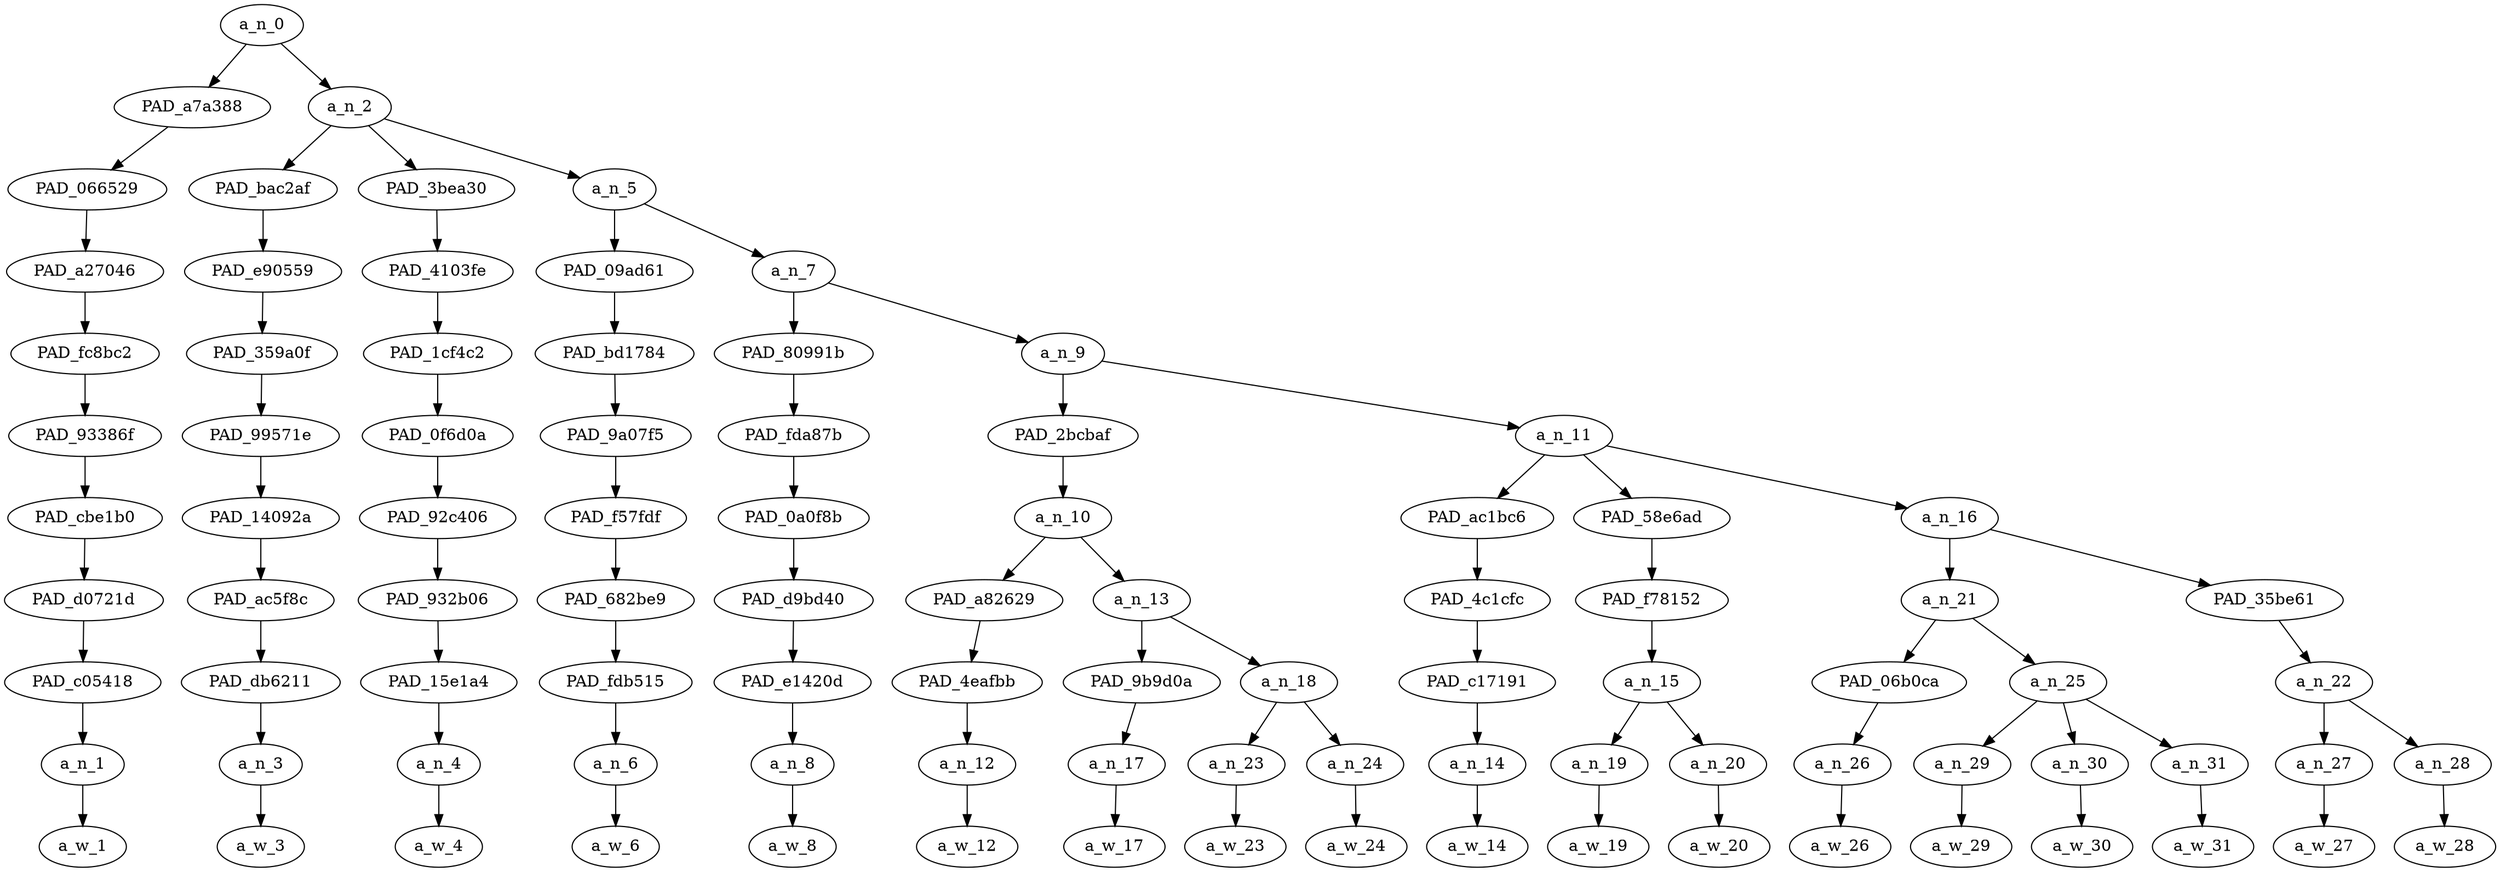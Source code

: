 strict digraph "" {
	a_n_0	[div_dir=1,
		index=0,
		level=10,
		pos="1.2803819444444444,10!",
		text_span="[0, 1, 2, 3, 4, 5, 6, 7, 8, 9, 10, 11, 12, 13, 14, 15, 16, 17]",
		value=1.00000000];
	PAD_a7a388	[div_dir=-1,
		index=0,
		level=9,
		pos="0.0,9!",
		text_span="[0]",
		value=0.03482646];
	a_n_0 -> PAD_a7a388;
	a_n_2	[div_dir=1,
		index=1,
		level=9,
		pos="2.560763888888889,9!",
		text_span="[1, 2, 3, 4, 5, 6, 7, 8, 9, 10, 11, 12, 13, 14, 15, 16, 17]",
		value=0.96510210];
	a_n_0 -> a_n_2;
	PAD_066529	[div_dir=-1,
		index=0,
		level=8,
		pos="0.0,8!",
		text_span="[0]",
		value=0.03482646];
	PAD_a7a388 -> PAD_066529;
	PAD_a27046	[div_dir=-1,
		index=0,
		level=7,
		pos="0.0,7!",
		text_span="[0]",
		value=0.03482646];
	PAD_066529 -> PAD_a27046;
	PAD_fc8bc2	[div_dir=-1,
		index=0,
		level=6,
		pos="0.0,6!",
		text_span="[0]",
		value=0.03482646];
	PAD_a27046 -> PAD_fc8bc2;
	PAD_93386f	[div_dir=-1,
		index=0,
		level=5,
		pos="0.0,5!",
		text_span="[0]",
		value=0.03482646];
	PAD_fc8bc2 -> PAD_93386f;
	PAD_cbe1b0	[div_dir=-1,
		index=0,
		level=4,
		pos="0.0,4!",
		text_span="[0]",
		value=0.03482646];
	PAD_93386f -> PAD_cbe1b0;
	PAD_d0721d	[div_dir=-1,
		index=0,
		level=3,
		pos="0.0,3!",
		text_span="[0]",
		value=0.03482646];
	PAD_cbe1b0 -> PAD_d0721d;
	PAD_c05418	[div_dir=-1,
		index=0,
		level=2,
		pos="0.0,2!",
		text_span="[0]",
		value=0.03482646];
	PAD_d0721d -> PAD_c05418;
	a_n_1	[div_dir=-1,
		index=0,
		level=1,
		pos="0.0,1!",
		text_span="[0]",
		value=0.03482646];
	PAD_c05418 -> a_n_1;
	a_w_1	[div_dir=0,
		index=0,
		level=0,
		pos="0,0!",
		text_span="[0]",
		value=yeah];
	a_n_1 -> a_w_1;
	PAD_bac2af	[div_dir=1,
		index=1,
		level=8,
		pos="1.0,8!",
		text_span="[1]",
		value=0.02974362];
	a_n_2 -> PAD_bac2af;
	PAD_3bea30	[div_dir=-1,
		index=2,
		level=8,
		pos="2.0,8!",
		text_span="[2]",
		value=0.02537607];
	a_n_2 -> PAD_3bea30;
	a_n_5	[div_dir=1,
		index=3,
		level=8,
		pos="4.682291666666667,8!",
		text_span="[3, 4, 5, 6, 7, 8, 9, 10, 11, 12, 13, 14, 15, 16, 17]",
		value=0.90987657];
	a_n_2 -> a_n_5;
	PAD_e90559	[div_dir=1,
		index=1,
		level=7,
		pos="1.0,7!",
		text_span="[1]",
		value=0.02974362];
	PAD_bac2af -> PAD_e90559;
	PAD_359a0f	[div_dir=1,
		index=1,
		level=6,
		pos="1.0,6!",
		text_span="[1]",
		value=0.02974362];
	PAD_e90559 -> PAD_359a0f;
	PAD_99571e	[div_dir=1,
		index=1,
		level=5,
		pos="1.0,5!",
		text_span="[1]",
		value=0.02974362];
	PAD_359a0f -> PAD_99571e;
	PAD_14092a	[div_dir=1,
		index=1,
		level=4,
		pos="1.0,4!",
		text_span="[1]",
		value=0.02974362];
	PAD_99571e -> PAD_14092a;
	PAD_ac5f8c	[div_dir=1,
		index=1,
		level=3,
		pos="1.0,3!",
		text_span="[1]",
		value=0.02974362];
	PAD_14092a -> PAD_ac5f8c;
	PAD_db6211	[div_dir=1,
		index=1,
		level=2,
		pos="1.0,2!",
		text_span="[1]",
		value=0.02974362];
	PAD_ac5f8c -> PAD_db6211;
	a_n_3	[div_dir=1,
		index=1,
		level=1,
		pos="1.0,1!",
		text_span="[1]",
		value=0.02974362];
	PAD_db6211 -> a_n_3;
	a_w_3	[div_dir=0,
		index=1,
		level=0,
		pos="1,0!",
		text_span="[1]",
		value=do];
	a_n_3 -> a_w_3;
	PAD_4103fe	[div_dir=-1,
		index=2,
		level=7,
		pos="2.0,7!",
		text_span="[2]",
		value=0.02537607];
	PAD_3bea30 -> PAD_4103fe;
	PAD_1cf4c2	[div_dir=-1,
		index=2,
		level=6,
		pos="2.0,6!",
		text_span="[2]",
		value=0.02537607];
	PAD_4103fe -> PAD_1cf4c2;
	PAD_0f6d0a	[div_dir=-1,
		index=2,
		level=5,
		pos="2.0,5!",
		text_span="[2]",
		value=0.02537607];
	PAD_1cf4c2 -> PAD_0f6d0a;
	PAD_92c406	[div_dir=-1,
		index=2,
		level=4,
		pos="2.0,4!",
		text_span="[2]",
		value=0.02537607];
	PAD_0f6d0a -> PAD_92c406;
	PAD_932b06	[div_dir=-1,
		index=2,
		level=3,
		pos="2.0,3!",
		text_span="[2]",
		value=0.02537607];
	PAD_92c406 -> PAD_932b06;
	PAD_15e1a4	[div_dir=-1,
		index=2,
		level=2,
		pos="2.0,2!",
		text_span="[2]",
		value=0.02537607];
	PAD_932b06 -> PAD_15e1a4;
	a_n_4	[div_dir=-1,
		index=2,
		level=1,
		pos="2.0,1!",
		text_span="[2]",
		value=0.02537607];
	PAD_15e1a4 -> a_n_4;
	a_w_4	[div_dir=0,
		index=2,
		level=0,
		pos="2,0!",
		text_span="[2]",
		value=not];
	a_n_4 -> a_w_4;
	PAD_09ad61	[div_dir=-1,
		index=3,
		level=7,
		pos="3.0,7!",
		text_span="[3]",
		value=0.03215397];
	a_n_5 -> PAD_09ad61;
	a_n_7	[div_dir=1,
		index=4,
		level=7,
		pos="6.364583333333334,7!",
		text_span="[4, 5, 6, 7, 8, 9, 10, 11, 12, 13, 14, 15, 16, 17]",
		value=0.87760935];
	a_n_5 -> a_n_7;
	PAD_bd1784	[div_dir=-1,
		index=3,
		level=6,
		pos="3.0,6!",
		text_span="[3]",
		value=0.03215397];
	PAD_09ad61 -> PAD_bd1784;
	PAD_9a07f5	[div_dir=-1,
		index=3,
		level=5,
		pos="3.0,5!",
		text_span="[3]",
		value=0.03215397];
	PAD_bd1784 -> PAD_9a07f5;
	PAD_f57fdf	[div_dir=-1,
		index=3,
		level=4,
		pos="3.0,4!",
		text_span="[3]",
		value=0.03215397];
	PAD_9a07f5 -> PAD_f57fdf;
	PAD_682be9	[div_dir=-1,
		index=3,
		level=3,
		pos="3.0,3!",
		text_span="[3]",
		value=0.03215397];
	PAD_f57fdf -> PAD_682be9;
	PAD_fdb515	[div_dir=-1,
		index=3,
		level=2,
		pos="3.0,2!",
		text_span="[3]",
		value=0.03215397];
	PAD_682be9 -> PAD_fdb515;
	a_n_6	[div_dir=-1,
		index=3,
		level=1,
		pos="3.0,1!",
		text_span="[3]",
		value=0.03215397];
	PAD_fdb515 -> a_n_6;
	a_w_6	[div_dir=0,
		index=3,
		level=0,
		pos="3,0!",
		text_span="[3]",
		value=know];
	a_n_6 -> a_w_6;
	PAD_80991b	[div_dir=-1,
		index=4,
		level=6,
		pos="4.0,6!",
		text_span="[4]",
		value=0.03170040];
	a_n_7 -> PAD_80991b;
	a_n_9	[div_dir=1,
		index=5,
		level=6,
		pos="8.729166666666668,6!",
		text_span="[5, 6, 7, 8, 9, 10, 11, 12, 13, 14, 15, 16, 17]",
		value=0.84575556];
	a_n_7 -> a_n_9;
	PAD_fda87b	[div_dir=-1,
		index=4,
		level=5,
		pos="4.0,5!",
		text_span="[4]",
		value=0.03170040];
	PAD_80991b -> PAD_fda87b;
	PAD_0a0f8b	[div_dir=-1,
		index=4,
		level=4,
		pos="4.0,4!",
		text_span="[4]",
		value=0.03170040];
	PAD_fda87b -> PAD_0a0f8b;
	PAD_d9bd40	[div_dir=-1,
		index=4,
		level=3,
		pos="4.0,3!",
		text_span="[4]",
		value=0.03170040];
	PAD_0a0f8b -> PAD_d9bd40;
	PAD_e1420d	[div_dir=-1,
		index=4,
		level=2,
		pos="4.0,2!",
		text_span="[4]",
		value=0.03170040];
	PAD_d9bd40 -> PAD_e1420d;
	a_n_8	[div_dir=-1,
		index=4,
		level=1,
		pos="4.0,1!",
		text_span="[4]",
		value=0.03170040];
	PAD_e1420d -> a_n_8;
	a_w_8	[div_dir=0,
		index=4,
		level=0,
		pos="4,0!",
		text_span="[4]",
		value=why];
	a_n_8 -> a_w_8;
	PAD_2bcbaf	[div_dir=1,
		index=5,
		level=5,
		pos="5.875,5!",
		text_span="[5, 6, 7, 8]",
		value=0.17477361];
	a_n_9 -> PAD_2bcbaf;
	a_n_11	[div_dir=-1,
		index=6,
		level=5,
		pos="11.583333333333334,5!",
		text_span="[9, 10, 11, 12, 13, 14, 15, 16, 17]",
		value=0.67081581];
	a_n_9 -> a_n_11;
	a_n_10	[div_dir=1,
		index=5,
		level=4,
		pos="5.875,4!",
		text_span="[5, 6, 7, 8]",
		value=0.17477361];
	PAD_2bcbaf -> a_n_10;
	PAD_a82629	[div_dir=1,
		index=5,
		level=3,
		pos="5.0,3!",
		text_span="[5]",
		value=0.03785713];
	a_n_10 -> PAD_a82629;
	a_n_13	[div_dir=1,
		index=6,
		level=3,
		pos="6.75,3!",
		text_span="[6, 7, 8]",
		value=0.13656151];
	a_n_10 -> a_n_13;
	PAD_4eafbb	[div_dir=1,
		index=5,
		level=2,
		pos="5.0,2!",
		text_span="[5]",
		value=0.03785713];
	PAD_a82629 -> PAD_4eafbb;
	a_n_12	[div_dir=1,
		index=5,
		level=1,
		pos="5.0,1!",
		text_span="[5]",
		value=0.03785713];
	PAD_4eafbb -> a_n_12;
	a_w_12	[div_dir=0,
		index=5,
		level=0,
		pos="5,0!",
		text_span="[5]",
		value=everyone];
	a_n_12 -> a_w_12;
	PAD_9b9d0a	[div_dir=1,
		index=6,
		level=2,
		pos="6.0,2!",
		text_span="[6]",
		value=0.02952720];
	a_n_13 -> PAD_9b9d0a;
	a_n_18	[div_dir=1,
		index=7,
		level=2,
		pos="7.5,2!",
		text_span="[7, 8]",
		value=0.10663243];
	a_n_13 -> a_n_18;
	a_n_17	[div_dir=1,
		index=6,
		level=1,
		pos="6.0,1!",
		text_span="[6]",
		value=0.02952720];
	PAD_9b9d0a -> a_n_17;
	a_w_17	[div_dir=0,
		index=6,
		level=0,
		pos="6,0!",
		text_span="[6]",
		value=on];
	a_n_17 -> a_w_17;
	a_n_23	[div_dir=1,
		index=7,
		level=1,
		pos="7.0,1!",
		text_span="[7]",
		value=0.03231214];
	a_n_18 -> a_n_23;
	a_n_24	[div_dir=1,
		index=8,
		level=1,
		pos="8.0,1!",
		text_span="[8]",
		value=0.07385031];
	a_n_18 -> a_n_24;
	a_w_23	[div_dir=0,
		index=7,
		level=0,
		pos="7,0!",
		text_span="[7]",
		value=this];
	a_n_23 -> a_w_23;
	a_w_24	[div_dir=0,
		index=8,
		level=0,
		pos="8,0!",
		text_span="[8]",
		value=site];
	a_n_24 -> a_w_24;
	PAD_ac1bc6	[div_dir=-1,
		index=6,
		level=4,
		pos="9.0,4!",
		text_span="[9]",
		value=0.19026829];
	a_n_11 -> PAD_ac1bc6;
	PAD_58e6ad	[div_dir=1,
		index=7,
		level=4,
		pos="10.5,4!",
		text_span="[10, 11]",
		value=0.23816404];
	a_n_11 -> PAD_58e6ad;
	a_n_16	[div_dir=1,
		index=8,
		level=4,
		pos="15.25,4!",
		text_span="[12, 13, 14, 15, 16, 17]",
		value=0.24234793];
	a_n_11 -> a_n_16;
	PAD_4c1cfc	[div_dir=-1,
		index=7,
		level=3,
		pos="9.0,3!",
		text_span="[9]",
		value=0.19026829];
	PAD_ac1bc6 -> PAD_4c1cfc;
	PAD_c17191	[div_dir=-1,
		index=8,
		level=2,
		pos="9.0,2!",
		text_span="[9]",
		value=0.19026829];
	PAD_4c1cfc -> PAD_c17191;
	a_n_14	[div_dir=-1,
		index=9,
		level=1,
		pos="9.0,1!",
		text_span="[9]",
		value=0.19026829];
	PAD_c17191 -> a_n_14;
	a_w_14	[div_dir=0,
		index=9,
		level=0,
		pos="9,0!",
		text_span="[9]",
		value=hates];
	a_n_14 -> a_w_14;
	PAD_f78152	[div_dir=1,
		index=8,
		level=3,
		pos="10.5,3!",
		text_span="[10, 11]",
		value=0.23816404];
	PAD_58e6ad -> PAD_f78152;
	a_n_15	[div_dir=1,
		index=9,
		level=2,
		pos="10.5,2!",
		text_span="[10, 11]",
		value=0.23816404];
	PAD_f78152 -> a_n_15;
	a_n_19	[div_dir=1,
		index=10,
		level=1,
		pos="10.0,1!",
		text_span="[10]",
		value=0.16313487];
	a_n_15 -> a_n_19;
	a_n_20	[div_dir=1,
		index=11,
		level=1,
		pos="11.0,1!",
		text_span="[11]",
		value=0.07416153];
	a_n_15 -> a_n_20;
	a_w_19	[div_dir=0,
		index=10,
		level=0,
		pos="10,0!",
		text_span="[10]",
		value=gay];
	a_n_19 -> a_w_19;
	a_w_20	[div_dir=0,
		index=11,
		level=0,
		pos="11,0!",
		text_span="[11]",
		value=people];
	a_n_20 -> a_w_20;
	a_n_21	[div_dir=-1,
		index=9,
		level=3,
		pos="14.0,3!",
		text_span="[12, 13, 14, 15]",
		value=0.16623063];
	a_n_16 -> a_n_21;
	PAD_35be61	[div_dir=1,
		index=10,
		level=3,
		pos="16.5,3!",
		text_span="[16, 17]",
		value=0.07607646];
	a_n_16 -> PAD_35be61;
	PAD_06b0ca	[div_dir=-1,
		index=11,
		level=2,
		pos="15.0,2!",
		text_span="[15]",
		value=0.06008341];
	a_n_21 -> PAD_06b0ca;
	a_n_25	[div_dir=1,
		index=10,
		level=2,
		pos="13.0,2!",
		text_span="[12, 13, 14]",
		value=0.10606597];
	a_n_21 -> a_n_25;
	a_n_26	[div_dir=-1,
		index=15,
		level=1,
		pos="15.0,1!",
		text_span="[15]",
		value=0.06008341];
	PAD_06b0ca -> a_n_26;
	a_w_26	[div_dir=0,
		index=15,
		level=0,
		pos="15,0!",
		text_span="[15]",
		value=women];
	a_n_26 -> a_w_26;
	a_n_29	[div_dir=1,
		index=12,
		level=1,
		pos="12.0,1!",
		text_span="[12]",
		value=0.03081147];
	a_n_25 -> a_n_29;
	a_n_30	[div_dir=1,
		index=13,
		level=1,
		pos="13.0,1!",
		text_span="[13]",
		value=0.03286204];
	a_n_25 -> a_n_30;
	a_n_31	[div_dir=-1,
		index=14,
		level=1,
		pos="14.0,1!",
		text_span="[14]",
		value=0.04238928];
	a_n_25 -> a_n_31;
	a_w_29	[div_dir=0,
		index=12,
		level=0,
		pos="12,0!",
		text_span="[12]",
		value=so];
	a_n_29 -> a_w_29;
	a_w_30	[div_dir=0,
		index=13,
		level=0,
		pos="13,0!",
		text_span="[13]",
		value=much];
	a_n_30 -> a_w_30;
	a_w_31	[div_dir=0,
		index=14,
		level=0,
		pos="14,0!",
		text_span="[14]",
		value=more];
	a_n_31 -> a_w_31;
	a_n_22	[div_dir=1,
		index=12,
		level=2,
		pos="16.5,2!",
		text_span="[16, 17]",
		value=0.07607646];
	PAD_35be61 -> a_n_22;
	a_n_27	[div_dir=1,
		index=16,
		level=1,
		pos="16.0,1!",
		text_span="[16]",
		value=0.03694675];
	a_n_22 -> a_n_27;
	a_n_28	[div_dir=1,
		index=17,
		level=1,
		pos="17.0,1!",
		text_span="[17]",
		value=0.03894308];
	a_n_22 -> a_n_28;
	a_w_27	[div_dir=0,
		index=16,
		level=0,
		pos="16,0!",
		text_span="[16]",
		value=for];
	a_n_27 -> a_w_27;
	a_w_28	[div_dir=0,
		index=17,
		level=0,
		pos="17,0!",
		text_span="[17]",
		value=me];
	a_n_28 -> a_w_28;
}
